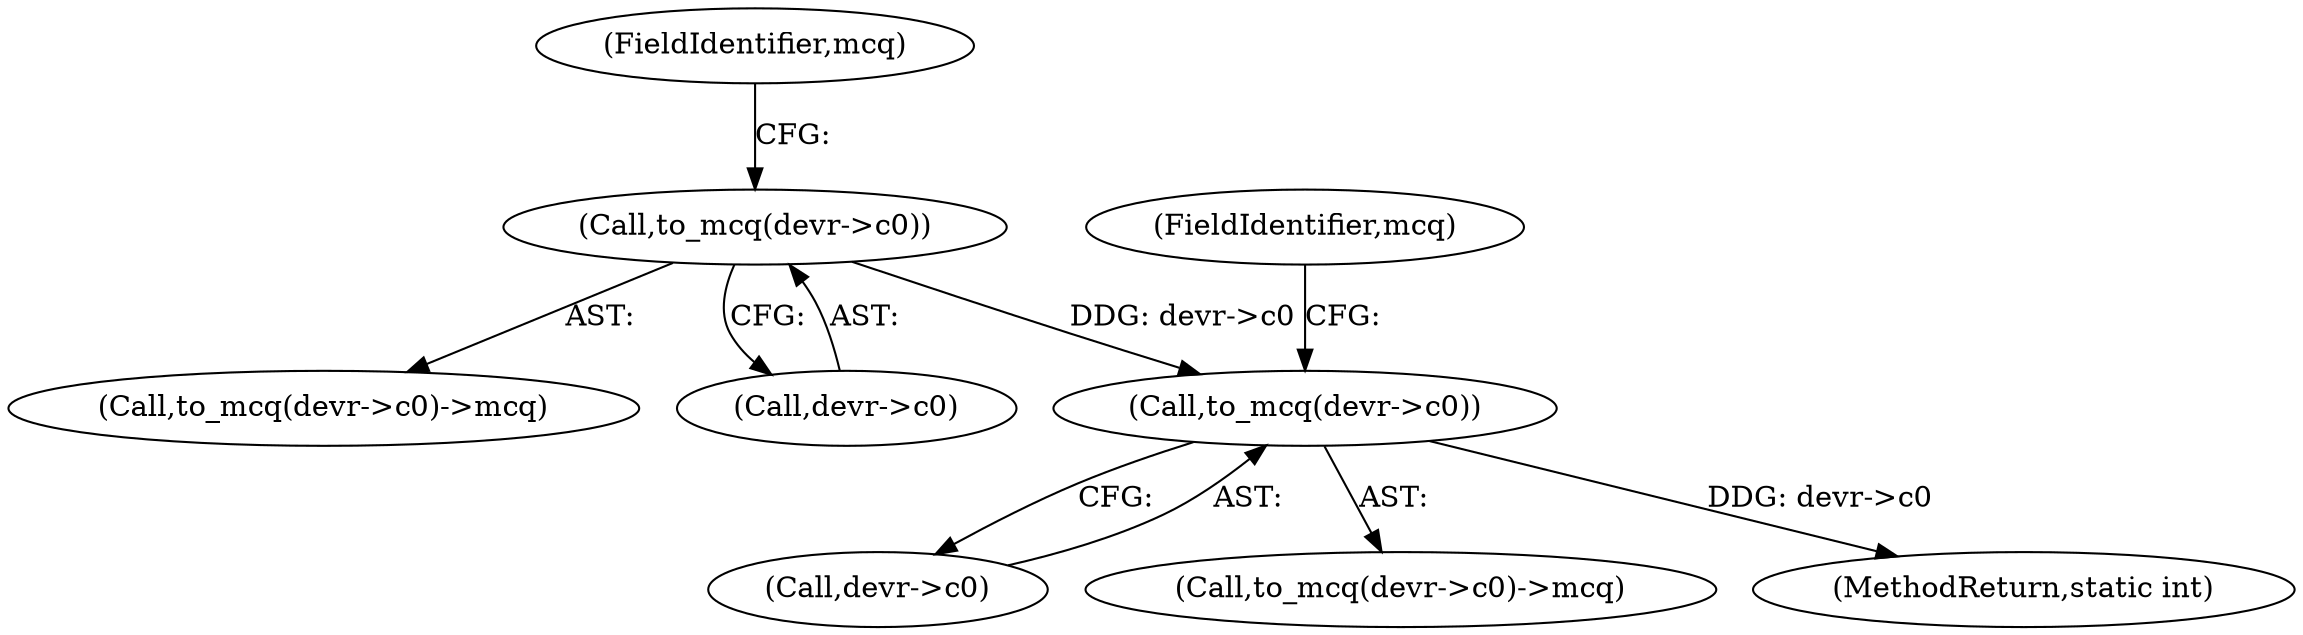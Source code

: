 digraph "0_linux_0625b4ba1a5d4703c7fb01c497bd6c156908af00@pointer" {
"1001016" [label="(Call,to_mcq(devr->c0))"];
"1001004" [label="(Call,to_mcq(devr->c0))"];
"1001020" [label="(FieldIdentifier,mcq)"];
"1001017" [label="(Call,devr->c0)"];
"1001016" [label="(Call,to_mcq(devr->c0))"];
"1001003" [label="(Call,to_mcq(devr->c0)->mcq)"];
"1001015" [label="(Call,to_mcq(devr->c0)->mcq)"];
"1001005" [label="(Call,devr->c0)"];
"1001004" [label="(Call,to_mcq(devr->c0))"];
"1001008" [label="(FieldIdentifier,mcq)"];
"1001428" [label="(MethodReturn,static int)"];
"1001016" -> "1001015"  [label="AST: "];
"1001016" -> "1001017"  [label="CFG: "];
"1001017" -> "1001016"  [label="AST: "];
"1001020" -> "1001016"  [label="CFG: "];
"1001016" -> "1001428"  [label="DDG: devr->c0"];
"1001004" -> "1001016"  [label="DDG: devr->c0"];
"1001004" -> "1001003"  [label="AST: "];
"1001004" -> "1001005"  [label="CFG: "];
"1001005" -> "1001004"  [label="AST: "];
"1001008" -> "1001004"  [label="CFG: "];
}
